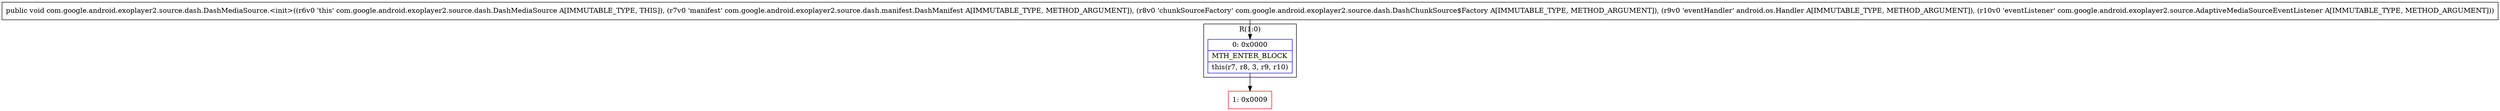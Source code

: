 digraph "CFG forcom.google.android.exoplayer2.source.dash.DashMediaSource.\<init\>(Lcom\/google\/android\/exoplayer2\/source\/dash\/manifest\/DashManifest;Lcom\/google\/android\/exoplayer2\/source\/dash\/DashChunkSource$Factory;Landroid\/os\/Handler;Lcom\/google\/android\/exoplayer2\/source\/AdaptiveMediaSourceEventListener;)V" {
subgraph cluster_Region_1882567482 {
label = "R(1:0)";
node [shape=record,color=blue];
Node_0 [shape=record,label="{0\:\ 0x0000|MTH_ENTER_BLOCK\l|this(r7, r8, 3, r9, r10)\l}"];
}
Node_1 [shape=record,color=red,label="{1\:\ 0x0009}"];
MethodNode[shape=record,label="{public void com.google.android.exoplayer2.source.dash.DashMediaSource.\<init\>((r6v0 'this' com.google.android.exoplayer2.source.dash.DashMediaSource A[IMMUTABLE_TYPE, THIS]), (r7v0 'manifest' com.google.android.exoplayer2.source.dash.manifest.DashManifest A[IMMUTABLE_TYPE, METHOD_ARGUMENT]), (r8v0 'chunkSourceFactory' com.google.android.exoplayer2.source.dash.DashChunkSource$Factory A[IMMUTABLE_TYPE, METHOD_ARGUMENT]), (r9v0 'eventHandler' android.os.Handler A[IMMUTABLE_TYPE, METHOD_ARGUMENT]), (r10v0 'eventListener' com.google.android.exoplayer2.source.AdaptiveMediaSourceEventListener A[IMMUTABLE_TYPE, METHOD_ARGUMENT])) }"];
MethodNode -> Node_0;
Node_0 -> Node_1;
}

